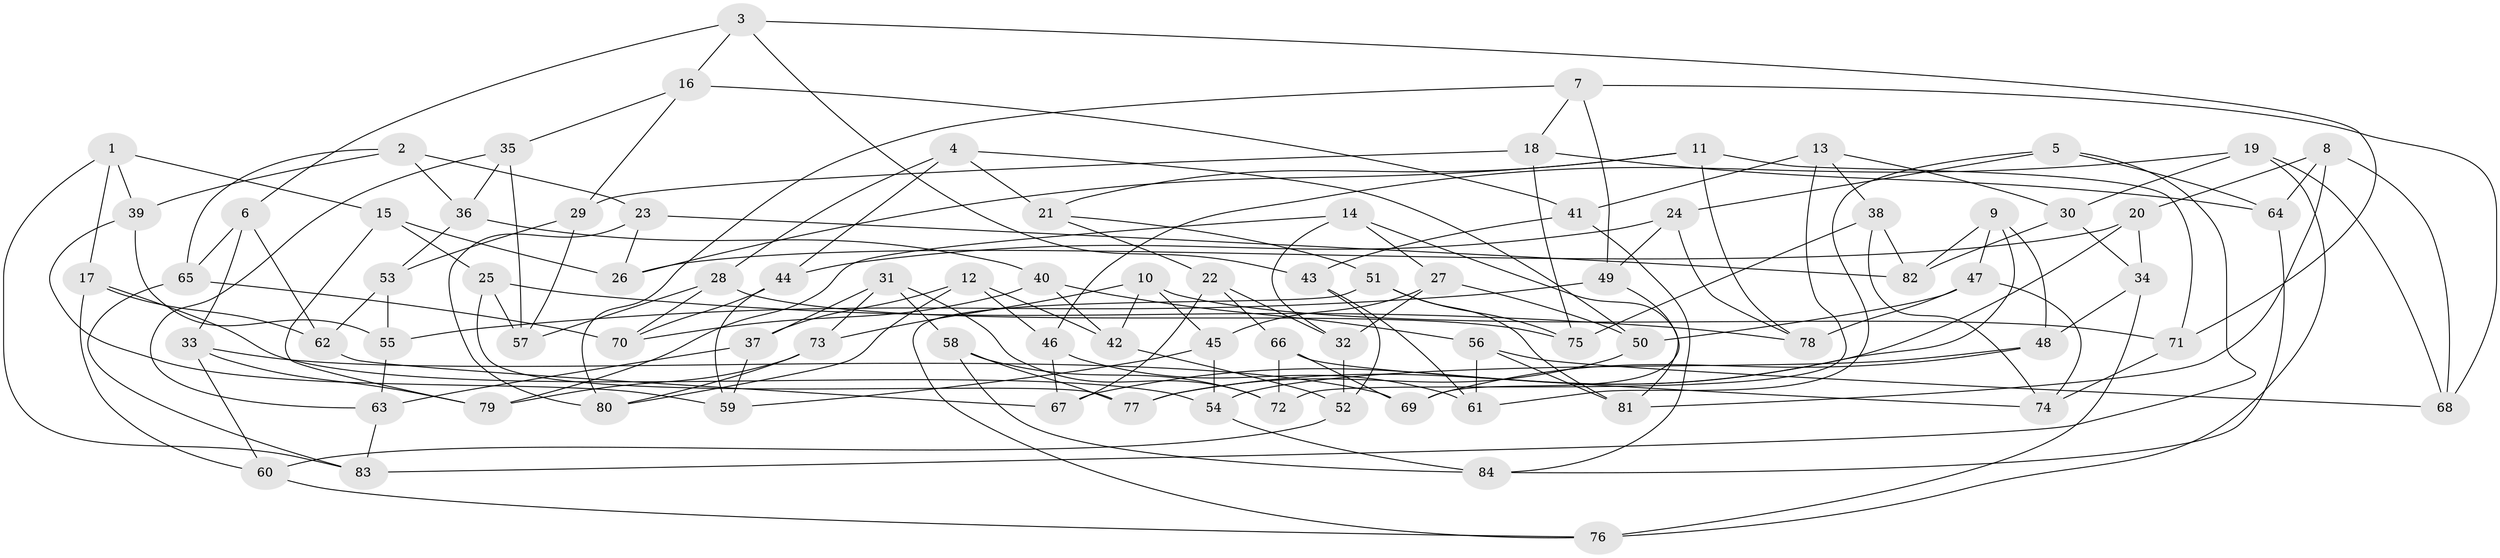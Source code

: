// Generated by graph-tools (version 1.1) at 2025/38/03/09/25 02:38:05]
// undirected, 84 vertices, 168 edges
graph export_dot {
graph [start="1"]
  node [color=gray90,style=filled];
  1;
  2;
  3;
  4;
  5;
  6;
  7;
  8;
  9;
  10;
  11;
  12;
  13;
  14;
  15;
  16;
  17;
  18;
  19;
  20;
  21;
  22;
  23;
  24;
  25;
  26;
  27;
  28;
  29;
  30;
  31;
  32;
  33;
  34;
  35;
  36;
  37;
  38;
  39;
  40;
  41;
  42;
  43;
  44;
  45;
  46;
  47;
  48;
  49;
  50;
  51;
  52;
  53;
  54;
  55;
  56;
  57;
  58;
  59;
  60;
  61;
  62;
  63;
  64;
  65;
  66;
  67;
  68;
  69;
  70;
  71;
  72;
  73;
  74;
  75;
  76;
  77;
  78;
  79;
  80;
  81;
  82;
  83;
  84;
  1 -- 39;
  1 -- 17;
  1 -- 15;
  1 -- 83;
  2 -- 65;
  2 -- 39;
  2 -- 23;
  2 -- 36;
  3 -- 16;
  3 -- 6;
  3 -- 71;
  3 -- 43;
  4 -- 28;
  4 -- 21;
  4 -- 44;
  4 -- 50;
  5 -- 83;
  5 -- 61;
  5 -- 24;
  5 -- 64;
  6 -- 65;
  6 -- 62;
  6 -- 33;
  7 -- 68;
  7 -- 49;
  7 -- 80;
  7 -- 18;
  8 -- 68;
  8 -- 81;
  8 -- 64;
  8 -- 20;
  9 -- 77;
  9 -- 82;
  9 -- 47;
  9 -- 48;
  10 -- 71;
  10 -- 73;
  10 -- 42;
  10 -- 45;
  11 -- 26;
  11 -- 71;
  11 -- 21;
  11 -- 78;
  12 -- 42;
  12 -- 80;
  12 -- 46;
  12 -- 37;
  13 -- 30;
  13 -- 38;
  13 -- 41;
  13 -- 72;
  14 -- 27;
  14 -- 79;
  14 -- 81;
  14 -- 32;
  15 -- 26;
  15 -- 25;
  15 -- 79;
  16 -- 35;
  16 -- 41;
  16 -- 29;
  17 -- 54;
  17 -- 62;
  17 -- 60;
  18 -- 29;
  18 -- 75;
  18 -- 64;
  19 -- 76;
  19 -- 46;
  19 -- 68;
  19 -- 30;
  20 -- 26;
  20 -- 67;
  20 -- 34;
  21 -- 22;
  21 -- 51;
  22 -- 32;
  22 -- 66;
  22 -- 67;
  23 -- 80;
  23 -- 82;
  23 -- 26;
  24 -- 49;
  24 -- 44;
  24 -- 78;
  25 -- 78;
  25 -- 77;
  25 -- 57;
  27 -- 45;
  27 -- 50;
  27 -- 32;
  28 -- 75;
  28 -- 57;
  28 -- 70;
  29 -- 53;
  29 -- 57;
  30 -- 82;
  30 -- 34;
  31 -- 72;
  31 -- 58;
  31 -- 73;
  31 -- 37;
  32 -- 52;
  33 -- 69;
  33 -- 60;
  33 -- 79;
  34 -- 76;
  34 -- 48;
  35 -- 63;
  35 -- 36;
  35 -- 57;
  36 -- 53;
  36 -- 40;
  37 -- 63;
  37 -- 59;
  38 -- 74;
  38 -- 75;
  38 -- 82;
  39 -- 59;
  39 -- 55;
  40 -- 70;
  40 -- 42;
  40 -- 56;
  41 -- 43;
  41 -- 84;
  42 -- 52;
  43 -- 61;
  43 -- 52;
  44 -- 59;
  44 -- 70;
  45 -- 54;
  45 -- 59;
  46 -- 61;
  46 -- 67;
  47 -- 74;
  47 -- 78;
  47 -- 50;
  48 -- 69;
  48 -- 54;
  49 -- 69;
  49 -- 55;
  50 -- 77;
  51 -- 75;
  51 -- 81;
  51 -- 76;
  52 -- 60;
  53 -- 62;
  53 -- 55;
  54 -- 84;
  55 -- 63;
  56 -- 81;
  56 -- 68;
  56 -- 61;
  58 -- 77;
  58 -- 84;
  58 -- 72;
  60 -- 76;
  62 -- 67;
  63 -- 83;
  64 -- 84;
  65 -- 83;
  65 -- 70;
  66 -- 72;
  66 -- 69;
  66 -- 74;
  71 -- 74;
  73 -- 80;
  73 -- 79;
}
